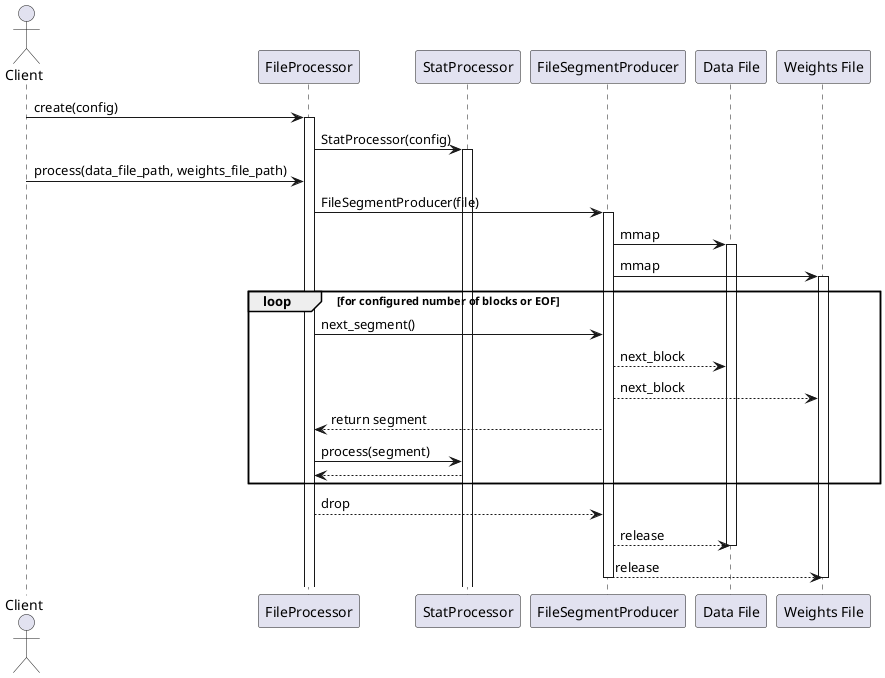 @startuml PST STAT DADA file processor
actor Client
Client -> FileProcessor: create(config)
activate FileProcessor
FileProcessor -> StatProcessor: StatProcessor(config)
activate StatProcessor
Client -> FileProcessor: process(data_file_path, weights_file_path)
FileProcessor -> FileSegmentProducer: FileSegmentProducer(file)
activate FileSegmentProducer
FileSegmentProducer -> "Data File": mmap
activate "Data File"
FileSegmentProducer -> "Weights File": mmap
activate "Weights File"

loop for configured number of blocks or EOF
  FileProcessor -> FileSegmentProducer: next_segment()
  FileSegmentProducer --> "Data File": next_block
  FileSegmentProducer --> "Weights File": next_block
  FileProcessor <-- FileSegmentProducer: return segment
  FileProcessor -> StatProcessor: process(segment)
  FileProcessor <-- StatProcessor
end

FileProcessor --> FileSegmentProducer: drop
FileSegmentProducer --> "Data File": release
deactivate "Data File"
FileSegmentProducer --> "Weights File": release
deactivate "Weights File"
deactivate FileSegmentProducer

' FileProcessor -> FileSegmentProducer: create
' activate FileSegmentProducer
' FileSegmentProducer -> File: mmap
' activate File
' loop while data present
'   FileProcessor -> FileSegmentProducer: read next
'   FileProcessor <-- FileSegmentProducer: return next block ptr or null
'   alt data present
'     FileProcessor -> StatProcessor: process(segment)
'   else no data preset
'     Client <-- FileProcessor: process complete
'   end
' end

@enduml

